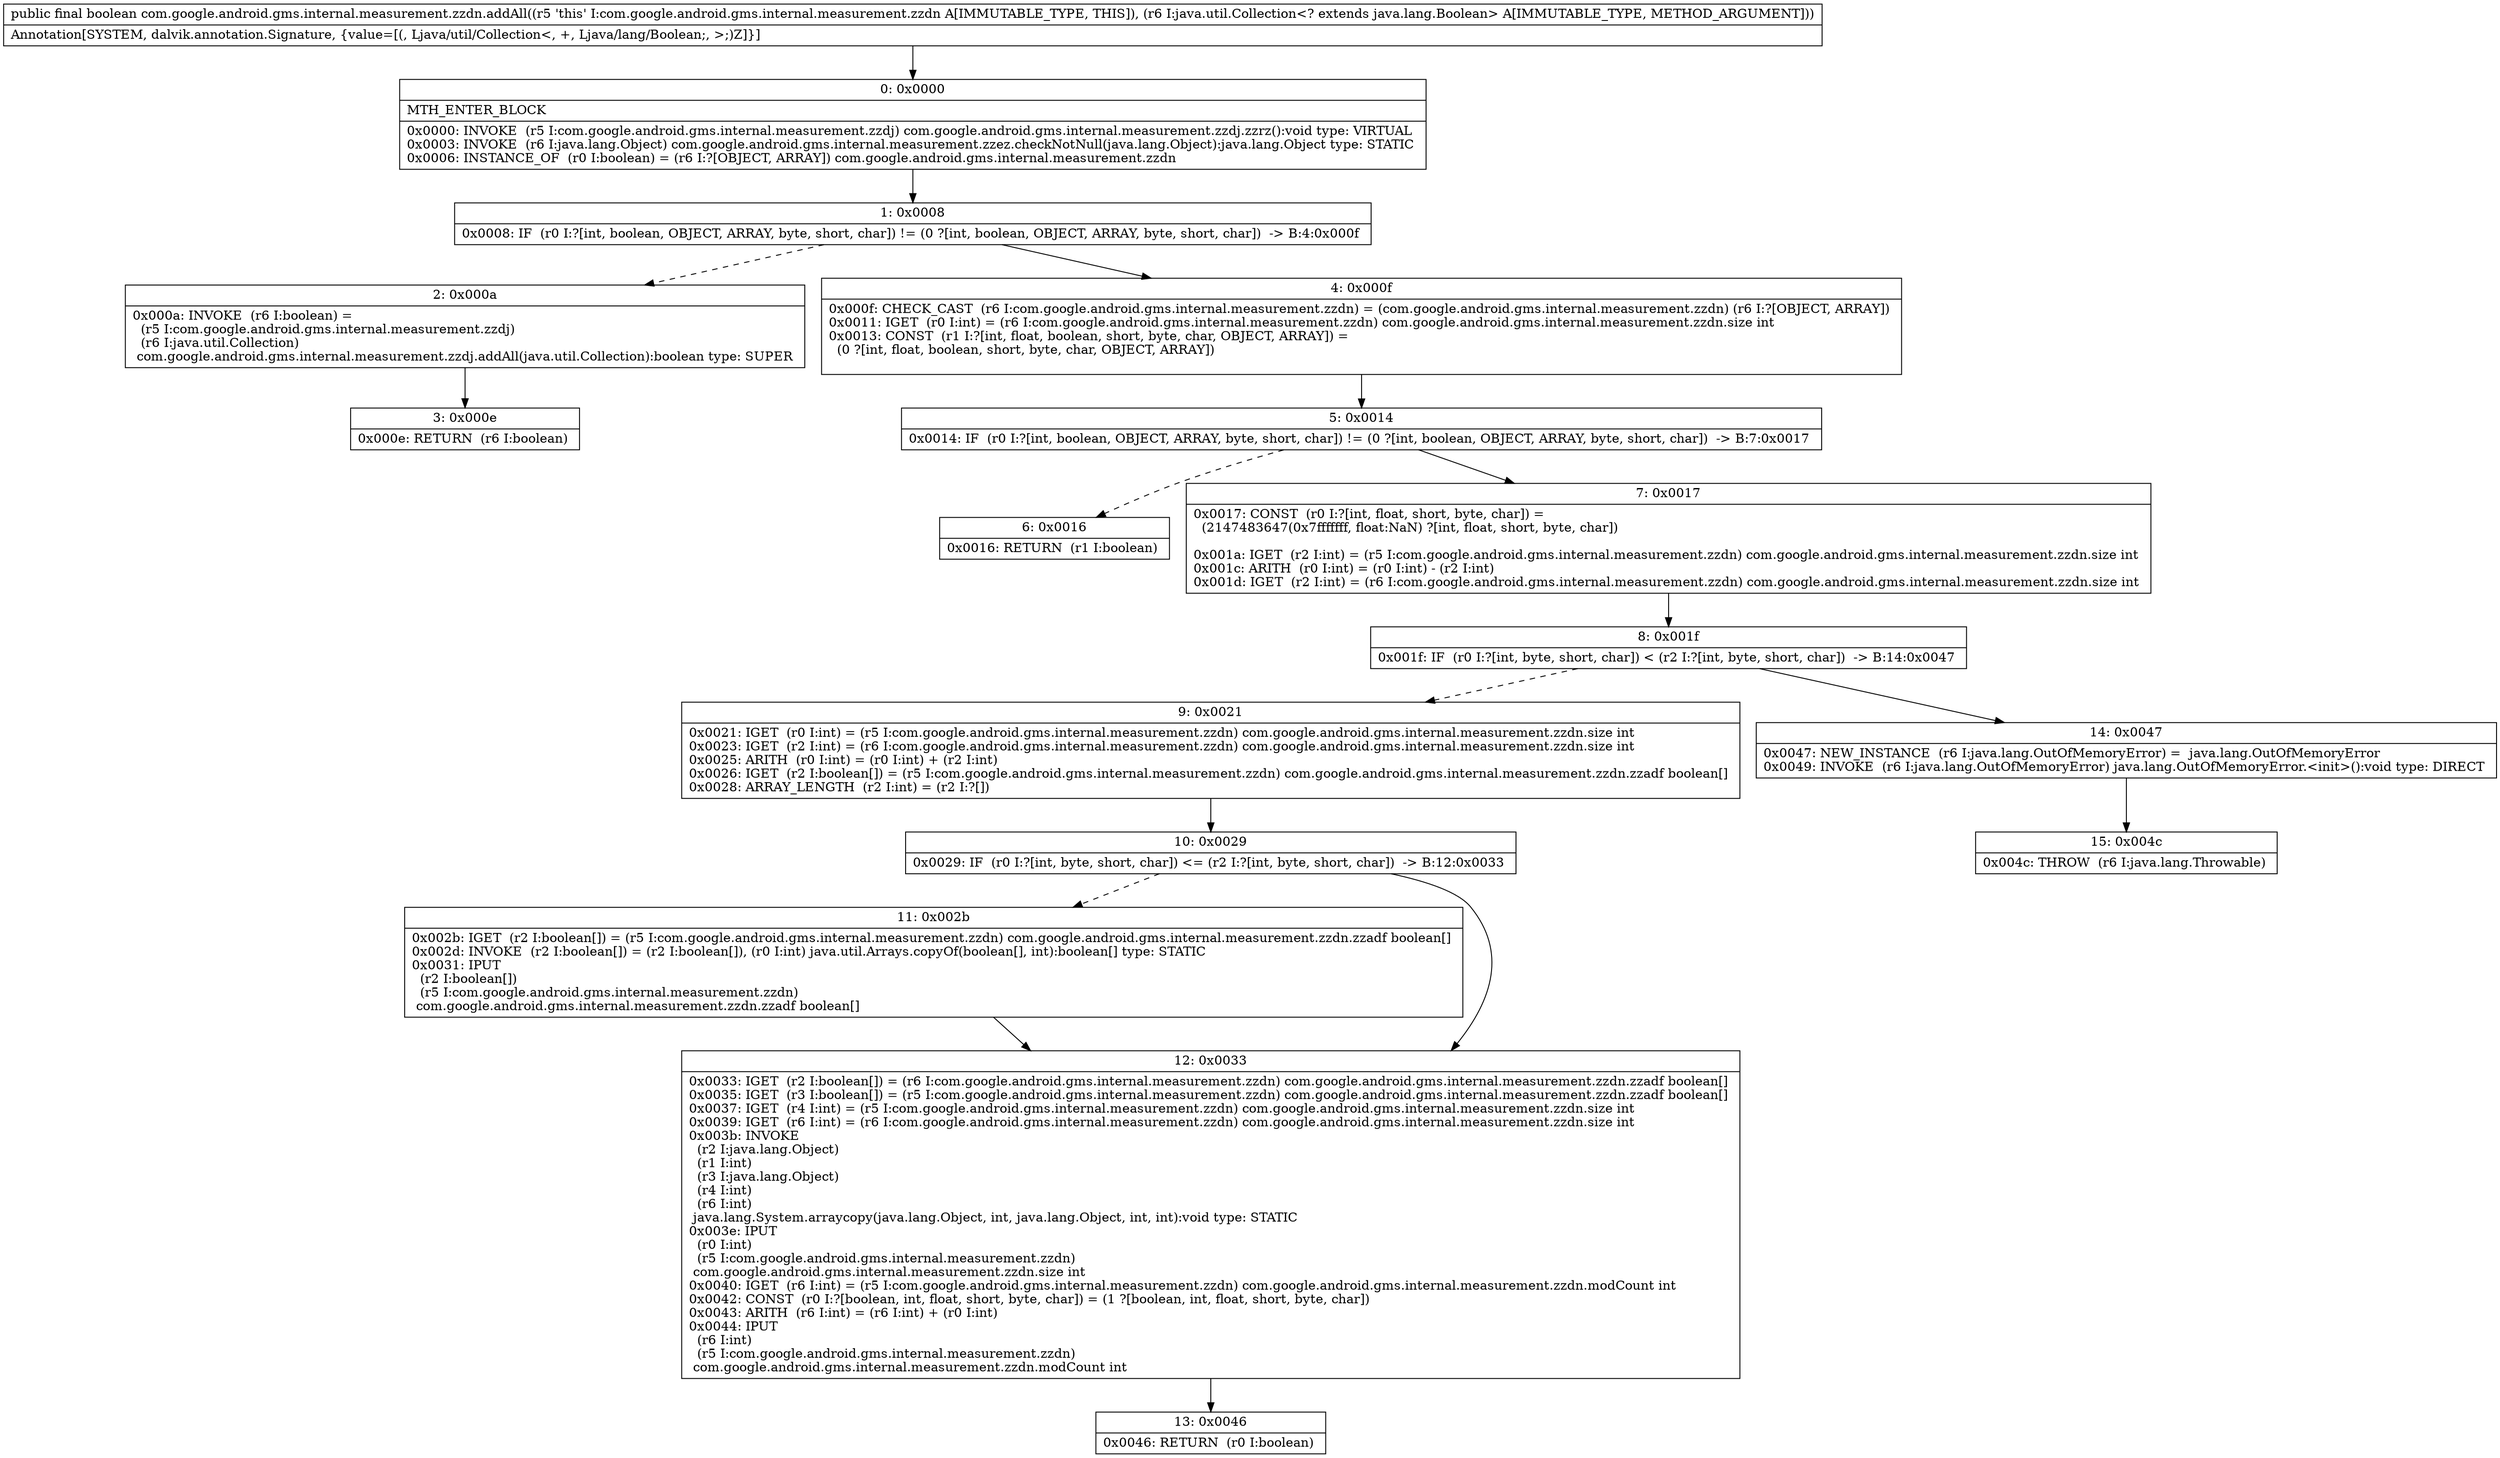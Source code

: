 digraph "CFG forcom.google.android.gms.internal.measurement.zzdn.addAll(Ljava\/util\/Collection;)Z" {
Node_0 [shape=record,label="{0\:\ 0x0000|MTH_ENTER_BLOCK\l|0x0000: INVOKE  (r5 I:com.google.android.gms.internal.measurement.zzdj) com.google.android.gms.internal.measurement.zzdj.zzrz():void type: VIRTUAL \l0x0003: INVOKE  (r6 I:java.lang.Object) com.google.android.gms.internal.measurement.zzez.checkNotNull(java.lang.Object):java.lang.Object type: STATIC \l0x0006: INSTANCE_OF  (r0 I:boolean) = (r6 I:?[OBJECT, ARRAY]) com.google.android.gms.internal.measurement.zzdn \l}"];
Node_1 [shape=record,label="{1\:\ 0x0008|0x0008: IF  (r0 I:?[int, boolean, OBJECT, ARRAY, byte, short, char]) != (0 ?[int, boolean, OBJECT, ARRAY, byte, short, char])  \-\> B:4:0x000f \l}"];
Node_2 [shape=record,label="{2\:\ 0x000a|0x000a: INVOKE  (r6 I:boolean) = \l  (r5 I:com.google.android.gms.internal.measurement.zzdj)\l  (r6 I:java.util.Collection)\l com.google.android.gms.internal.measurement.zzdj.addAll(java.util.Collection):boolean type: SUPER \l}"];
Node_3 [shape=record,label="{3\:\ 0x000e|0x000e: RETURN  (r6 I:boolean) \l}"];
Node_4 [shape=record,label="{4\:\ 0x000f|0x000f: CHECK_CAST  (r6 I:com.google.android.gms.internal.measurement.zzdn) = (com.google.android.gms.internal.measurement.zzdn) (r6 I:?[OBJECT, ARRAY]) \l0x0011: IGET  (r0 I:int) = (r6 I:com.google.android.gms.internal.measurement.zzdn) com.google.android.gms.internal.measurement.zzdn.size int \l0x0013: CONST  (r1 I:?[int, float, boolean, short, byte, char, OBJECT, ARRAY]) = \l  (0 ?[int, float, boolean, short, byte, char, OBJECT, ARRAY])\l \l}"];
Node_5 [shape=record,label="{5\:\ 0x0014|0x0014: IF  (r0 I:?[int, boolean, OBJECT, ARRAY, byte, short, char]) != (0 ?[int, boolean, OBJECT, ARRAY, byte, short, char])  \-\> B:7:0x0017 \l}"];
Node_6 [shape=record,label="{6\:\ 0x0016|0x0016: RETURN  (r1 I:boolean) \l}"];
Node_7 [shape=record,label="{7\:\ 0x0017|0x0017: CONST  (r0 I:?[int, float, short, byte, char]) = \l  (2147483647(0x7fffffff, float:NaN) ?[int, float, short, byte, char])\l \l0x001a: IGET  (r2 I:int) = (r5 I:com.google.android.gms.internal.measurement.zzdn) com.google.android.gms.internal.measurement.zzdn.size int \l0x001c: ARITH  (r0 I:int) = (r0 I:int) \- (r2 I:int) \l0x001d: IGET  (r2 I:int) = (r6 I:com.google.android.gms.internal.measurement.zzdn) com.google.android.gms.internal.measurement.zzdn.size int \l}"];
Node_8 [shape=record,label="{8\:\ 0x001f|0x001f: IF  (r0 I:?[int, byte, short, char]) \< (r2 I:?[int, byte, short, char])  \-\> B:14:0x0047 \l}"];
Node_9 [shape=record,label="{9\:\ 0x0021|0x0021: IGET  (r0 I:int) = (r5 I:com.google.android.gms.internal.measurement.zzdn) com.google.android.gms.internal.measurement.zzdn.size int \l0x0023: IGET  (r2 I:int) = (r6 I:com.google.android.gms.internal.measurement.zzdn) com.google.android.gms.internal.measurement.zzdn.size int \l0x0025: ARITH  (r0 I:int) = (r0 I:int) + (r2 I:int) \l0x0026: IGET  (r2 I:boolean[]) = (r5 I:com.google.android.gms.internal.measurement.zzdn) com.google.android.gms.internal.measurement.zzdn.zzadf boolean[] \l0x0028: ARRAY_LENGTH  (r2 I:int) = (r2 I:?[]) \l}"];
Node_10 [shape=record,label="{10\:\ 0x0029|0x0029: IF  (r0 I:?[int, byte, short, char]) \<= (r2 I:?[int, byte, short, char])  \-\> B:12:0x0033 \l}"];
Node_11 [shape=record,label="{11\:\ 0x002b|0x002b: IGET  (r2 I:boolean[]) = (r5 I:com.google.android.gms.internal.measurement.zzdn) com.google.android.gms.internal.measurement.zzdn.zzadf boolean[] \l0x002d: INVOKE  (r2 I:boolean[]) = (r2 I:boolean[]), (r0 I:int) java.util.Arrays.copyOf(boolean[], int):boolean[] type: STATIC \l0x0031: IPUT  \l  (r2 I:boolean[])\l  (r5 I:com.google.android.gms.internal.measurement.zzdn)\l com.google.android.gms.internal.measurement.zzdn.zzadf boolean[] \l}"];
Node_12 [shape=record,label="{12\:\ 0x0033|0x0033: IGET  (r2 I:boolean[]) = (r6 I:com.google.android.gms.internal.measurement.zzdn) com.google.android.gms.internal.measurement.zzdn.zzadf boolean[] \l0x0035: IGET  (r3 I:boolean[]) = (r5 I:com.google.android.gms.internal.measurement.zzdn) com.google.android.gms.internal.measurement.zzdn.zzadf boolean[] \l0x0037: IGET  (r4 I:int) = (r5 I:com.google.android.gms.internal.measurement.zzdn) com.google.android.gms.internal.measurement.zzdn.size int \l0x0039: IGET  (r6 I:int) = (r6 I:com.google.android.gms.internal.measurement.zzdn) com.google.android.gms.internal.measurement.zzdn.size int \l0x003b: INVOKE  \l  (r2 I:java.lang.Object)\l  (r1 I:int)\l  (r3 I:java.lang.Object)\l  (r4 I:int)\l  (r6 I:int)\l java.lang.System.arraycopy(java.lang.Object, int, java.lang.Object, int, int):void type: STATIC \l0x003e: IPUT  \l  (r0 I:int)\l  (r5 I:com.google.android.gms.internal.measurement.zzdn)\l com.google.android.gms.internal.measurement.zzdn.size int \l0x0040: IGET  (r6 I:int) = (r5 I:com.google.android.gms.internal.measurement.zzdn) com.google.android.gms.internal.measurement.zzdn.modCount int \l0x0042: CONST  (r0 I:?[boolean, int, float, short, byte, char]) = (1 ?[boolean, int, float, short, byte, char]) \l0x0043: ARITH  (r6 I:int) = (r6 I:int) + (r0 I:int) \l0x0044: IPUT  \l  (r6 I:int)\l  (r5 I:com.google.android.gms.internal.measurement.zzdn)\l com.google.android.gms.internal.measurement.zzdn.modCount int \l}"];
Node_13 [shape=record,label="{13\:\ 0x0046|0x0046: RETURN  (r0 I:boolean) \l}"];
Node_14 [shape=record,label="{14\:\ 0x0047|0x0047: NEW_INSTANCE  (r6 I:java.lang.OutOfMemoryError) =  java.lang.OutOfMemoryError \l0x0049: INVOKE  (r6 I:java.lang.OutOfMemoryError) java.lang.OutOfMemoryError.\<init\>():void type: DIRECT \l}"];
Node_15 [shape=record,label="{15\:\ 0x004c|0x004c: THROW  (r6 I:java.lang.Throwable) \l}"];
MethodNode[shape=record,label="{public final boolean com.google.android.gms.internal.measurement.zzdn.addAll((r5 'this' I:com.google.android.gms.internal.measurement.zzdn A[IMMUTABLE_TYPE, THIS]), (r6 I:java.util.Collection\<? extends java.lang.Boolean\> A[IMMUTABLE_TYPE, METHOD_ARGUMENT]))  | Annotation[SYSTEM, dalvik.annotation.Signature, \{value=[(, Ljava\/util\/Collection\<, +, Ljava\/lang\/Boolean;, \>;)Z]\}]\l}"];
MethodNode -> Node_0;
Node_0 -> Node_1;
Node_1 -> Node_2[style=dashed];
Node_1 -> Node_4;
Node_2 -> Node_3;
Node_4 -> Node_5;
Node_5 -> Node_6[style=dashed];
Node_5 -> Node_7;
Node_7 -> Node_8;
Node_8 -> Node_9[style=dashed];
Node_8 -> Node_14;
Node_9 -> Node_10;
Node_10 -> Node_11[style=dashed];
Node_10 -> Node_12;
Node_11 -> Node_12;
Node_12 -> Node_13;
Node_14 -> Node_15;
}

